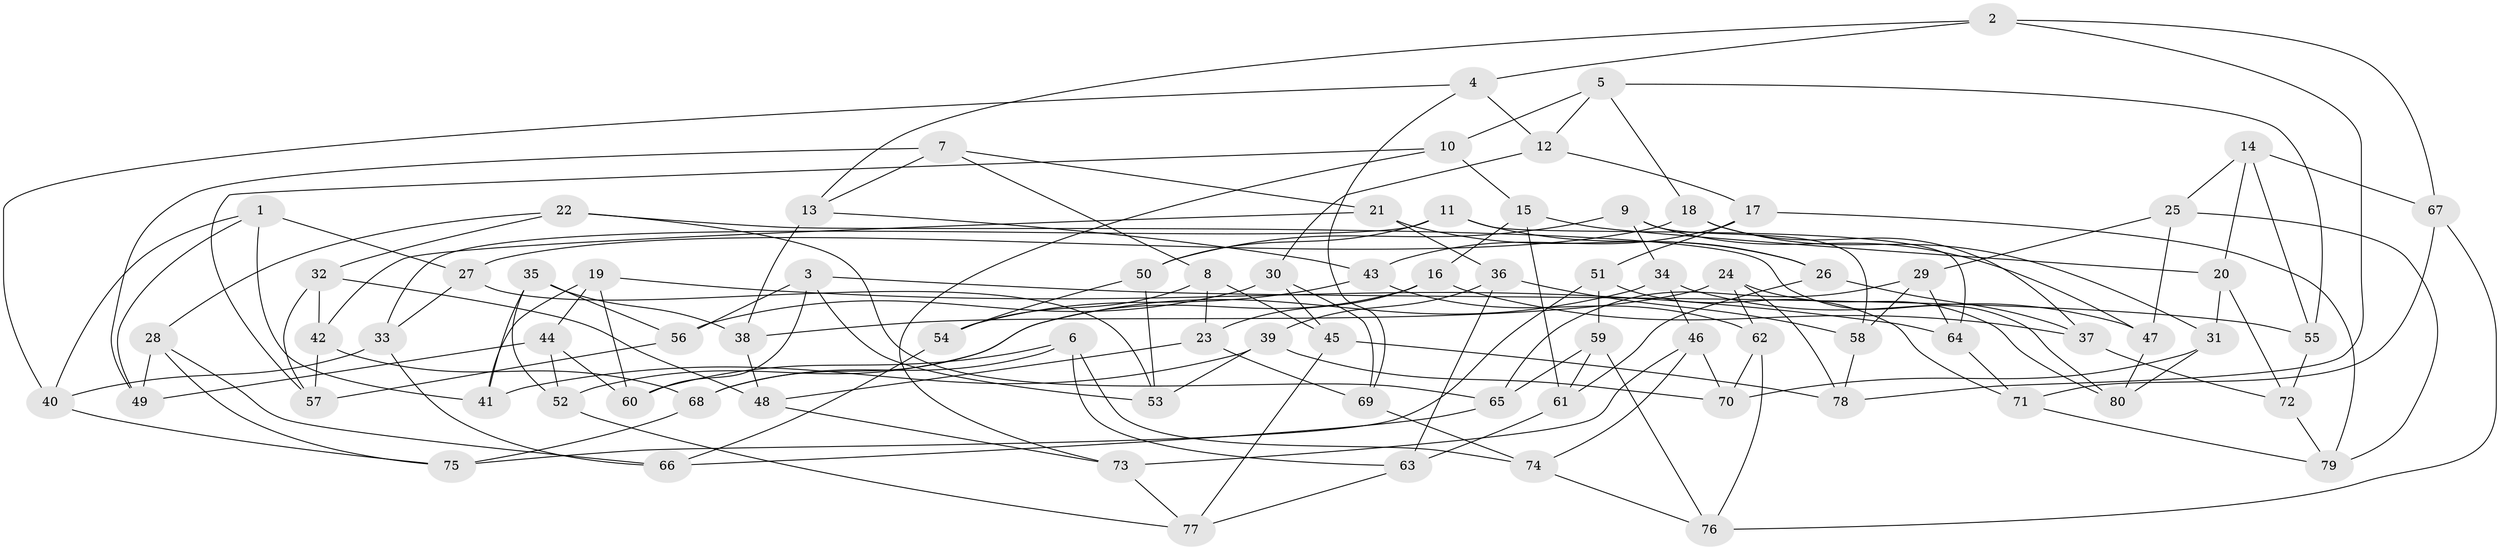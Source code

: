 // Generated by graph-tools (version 1.1) at 2025/02/03/09/25 03:02:55]
// undirected, 80 vertices, 160 edges
graph export_dot {
graph [start="1"]
  node [color=gray90,style=filled];
  1;
  2;
  3;
  4;
  5;
  6;
  7;
  8;
  9;
  10;
  11;
  12;
  13;
  14;
  15;
  16;
  17;
  18;
  19;
  20;
  21;
  22;
  23;
  24;
  25;
  26;
  27;
  28;
  29;
  30;
  31;
  32;
  33;
  34;
  35;
  36;
  37;
  38;
  39;
  40;
  41;
  42;
  43;
  44;
  45;
  46;
  47;
  48;
  49;
  50;
  51;
  52;
  53;
  54;
  55;
  56;
  57;
  58;
  59;
  60;
  61;
  62;
  63;
  64;
  65;
  66;
  67;
  68;
  69;
  70;
  71;
  72;
  73;
  74;
  75;
  76;
  77;
  78;
  79;
  80;
  1 -- 49;
  1 -- 27;
  1 -- 41;
  1 -- 40;
  2 -- 67;
  2 -- 4;
  2 -- 13;
  2 -- 78;
  3 -- 55;
  3 -- 53;
  3 -- 56;
  3 -- 60;
  4 -- 69;
  4 -- 40;
  4 -- 12;
  5 -- 12;
  5 -- 10;
  5 -- 55;
  5 -- 18;
  6 -- 74;
  6 -- 68;
  6 -- 60;
  6 -- 63;
  7 -- 49;
  7 -- 21;
  7 -- 8;
  7 -- 13;
  8 -- 54;
  8 -- 45;
  8 -- 23;
  9 -- 58;
  9 -- 47;
  9 -- 34;
  9 -- 50;
  10 -- 57;
  10 -- 15;
  10 -- 73;
  11 -- 33;
  11 -- 50;
  11 -- 26;
  11 -- 64;
  12 -- 30;
  12 -- 17;
  13 -- 38;
  13 -- 43;
  14 -- 20;
  14 -- 67;
  14 -- 25;
  14 -- 55;
  15 -- 20;
  15 -- 61;
  15 -- 16;
  16 -- 68;
  16 -- 37;
  16 -- 23;
  17 -- 79;
  17 -- 43;
  17 -- 51;
  18 -- 31;
  18 -- 37;
  18 -- 27;
  19 -- 41;
  19 -- 60;
  19 -- 44;
  19 -- 64;
  20 -- 31;
  20 -- 72;
  21 -- 26;
  21 -- 42;
  21 -- 36;
  22 -- 28;
  22 -- 80;
  22 -- 32;
  22 -- 65;
  23 -- 48;
  23 -- 69;
  24 -- 78;
  24 -- 80;
  24 -- 62;
  24 -- 38;
  25 -- 29;
  25 -- 79;
  25 -- 47;
  26 -- 61;
  26 -- 37;
  27 -- 53;
  27 -- 33;
  28 -- 49;
  28 -- 66;
  28 -- 75;
  29 -- 65;
  29 -- 58;
  29 -- 64;
  30 -- 56;
  30 -- 69;
  30 -- 45;
  31 -- 80;
  31 -- 70;
  32 -- 42;
  32 -- 57;
  32 -- 48;
  33 -- 66;
  33 -- 40;
  34 -- 46;
  34 -- 52;
  34 -- 47;
  35 -- 52;
  35 -- 38;
  35 -- 56;
  35 -- 41;
  36 -- 39;
  36 -- 63;
  36 -- 58;
  37 -- 72;
  38 -- 48;
  39 -- 53;
  39 -- 70;
  39 -- 41;
  40 -- 75;
  42 -- 68;
  42 -- 57;
  43 -- 62;
  43 -- 54;
  44 -- 52;
  44 -- 49;
  44 -- 60;
  45 -- 78;
  45 -- 77;
  46 -- 70;
  46 -- 73;
  46 -- 74;
  47 -- 80;
  48 -- 73;
  50 -- 53;
  50 -- 54;
  51 -- 75;
  51 -- 71;
  51 -- 59;
  52 -- 77;
  54 -- 66;
  55 -- 72;
  56 -- 57;
  58 -- 78;
  59 -- 61;
  59 -- 65;
  59 -- 76;
  61 -- 63;
  62 -- 70;
  62 -- 76;
  63 -- 77;
  64 -- 71;
  65 -- 66;
  67 -- 71;
  67 -- 76;
  68 -- 75;
  69 -- 74;
  71 -- 79;
  72 -- 79;
  73 -- 77;
  74 -- 76;
}
